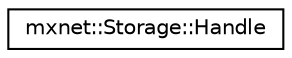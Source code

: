 digraph "Graphical Class Hierarchy"
{
  edge [fontname="Helvetica",fontsize="10",labelfontname="Helvetica",labelfontsize="10"];
  node [fontname="Helvetica",fontsize="10",shape=record];
  rankdir="LR";
  Node1 [label="mxnet::Storage::Handle",height=0.2,width=0.4,color="black", fillcolor="white", style="filled",URL="$structmxnet_1_1Storage_1_1Handle.html",tooltip="Storage handle. "];
}
